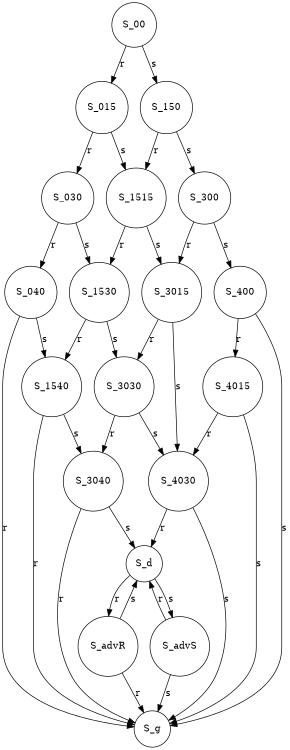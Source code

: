 digraph finite_state_machine {
    rankdir=S;
    size="8,5"
    node [shape = doublecircle];
    node [shape = circle];

    S_00    ->  S_015       [ label = "r" ];
    S_00    ->  S_150       [ label = "s" ];

    S_150   ->  S_300       [ label = "s" ];
    S_150   ->  S_1515      [ label = "r" ];

    S_015   ->  S_1515      [ label = "s" ];
    S_015   ->  S_030       [ label = "r" ];

    S_300   ->  S_3015      [ label = "r" ];
    S_300   ->  S_400       [ label = "s" ];

    S_030   ->  S_1530      [ label = "s" ];
    S_030   ->  S_040       [ label = "r" ];

    S_400   ->  S_g         [ label = "s" ];
    S_400   ->  S_4015      [ label = "r" ];

    S_040   ->  S_g         [ label = "r" ];
    S_040   ->  S_1540      [ label = "s" ];

    S_1515  ->  S_3015      [ label = "s" ];
    S_1515  ->  S_1530      [ label = "r" ];

    S_3030  ->  S_4030      [ label = "s" ];
    S_3030  ->  S_3040      [ label = "r" ];

    S_1530  ->  S_3030      [ label = "s" ];
    S_1530  ->  S_1540      [ label = "r" ];

    S_1540  ->  S_g         [ label = "r" ];
    S_1540  ->  S_3040      [ label = "s" ];

    S_3015  ->  S_3030      [ label = "r" ];
    S_3015  ->  S_4030      [ label = "s" ];

    S_3040  ->  S_g         [ label = "r" ];
    S_3040  ->  S_d         [ label = "s" ];

    S_4015  ->  S_g         [ label = "s" ];
    S_4015  ->  S_4030      [ label = "r" ];

    S_4030  ->  S_g         [ label = "s" ];
    S_4030  ->  S_d         [ label = "r" ];

    S_d     ->  S_advS      [ label = "s" ];
    S_d     ->  S_advR      [ label = "r" ];

    S_advS  ->  S_g         [ label = "s" ];
    S_advS  ->  S_d         [ label = "r" ];

    S_advR  ->  S_g         [ label = "r" ];
    S_advR  ->  S_d         [ label = "s" ];


}

